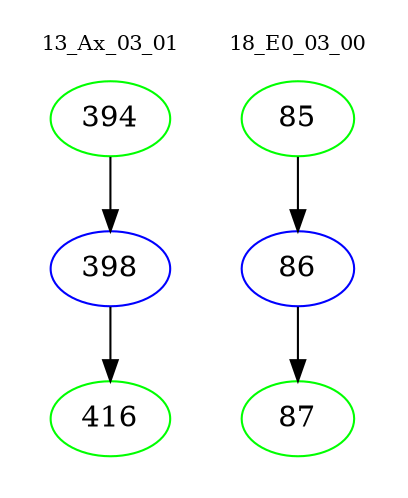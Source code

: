digraph{
subgraph cluster_0 {
color = white
label = "13_Ax_03_01";
fontsize=10;
T0_394 [label="394", color="green"]
T0_394 -> T0_398 [color="black"]
T0_398 [label="398", color="blue"]
T0_398 -> T0_416 [color="black"]
T0_416 [label="416", color="green"]
}
subgraph cluster_1 {
color = white
label = "18_E0_03_00";
fontsize=10;
T1_85 [label="85", color="green"]
T1_85 -> T1_86 [color="black"]
T1_86 [label="86", color="blue"]
T1_86 -> T1_87 [color="black"]
T1_87 [label="87", color="green"]
}
}
